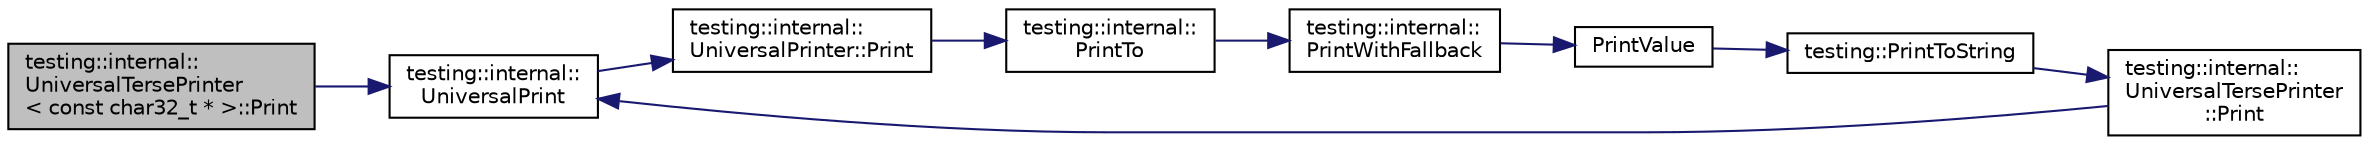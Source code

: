 digraph "testing::internal::UniversalTersePrinter&lt; const char32_t * &gt;::Print"
{
 // LATEX_PDF_SIZE
  bgcolor="transparent";
  edge [fontname="Helvetica",fontsize="10",labelfontname="Helvetica",labelfontsize="10"];
  node [fontname="Helvetica",fontsize="10",shape=record];
  rankdir="LR";
  Node1 [label="testing::internal::\lUniversalTersePrinter\l\< const char32_t * \>::Print",height=0.2,width=0.4,color="black", fillcolor="grey75", style="filled", fontcolor="black",tooltip=" "];
  Node1 -> Node2 [color="midnightblue",fontsize="10",style="solid",fontname="Helvetica"];
  Node2 [label="testing::internal::\lUniversalPrint",height=0.2,width=0.4,color="black",URL="$namespacetesting_1_1internal.html#a30708fa2bacf11895b03bdb21eb72309",tooltip=" "];
  Node2 -> Node3 [color="midnightblue",fontsize="10",style="solid",fontname="Helvetica"];
  Node3 [label="testing::internal::\lUniversalPrinter::Print",height=0.2,width=0.4,color="black",URL="$classtesting_1_1internal_1_1UniversalPrinter.html#aecec021e1abbaa260b701e24e3fe33eb",tooltip=" "];
  Node3 -> Node4 [color="midnightblue",fontsize="10",style="solid",fontname="Helvetica"];
  Node4 [label="testing::internal::\lPrintTo",height=0.2,width=0.4,color="black",URL="$namespacetesting_1_1internal.html#adb3c27150dbe661db0e0c4be27533460",tooltip=" "];
  Node4 -> Node5 [color="midnightblue",fontsize="10",style="solid",fontname="Helvetica"];
  Node5 [label="testing::internal::\lPrintWithFallback",height=0.2,width=0.4,color="black",URL="$namespacetesting_1_1internal.html#a5e9f744566e02ba3f811cd51d3b8c4fb",tooltip=" "];
  Node5 -> Node6 [color="midnightblue",fontsize="10",style="solid",fontname="Helvetica"];
  Node6 [label="PrintValue",height=0.2,width=0.4,color="black",URL="$googletest-param-test-test_8cc.html#a4f874f103b3979e50bc676c7f6414dfc",tooltip=" "];
  Node6 -> Node7 [color="midnightblue",fontsize="10",style="solid",fontname="Helvetica"];
  Node7 [label="testing::PrintToString",height=0.2,width=0.4,color="black",URL="$namespacetesting.html#aa5717bb1144edd1d262d310ba70c82ed",tooltip=" "];
  Node7 -> Node8 [color="midnightblue",fontsize="10",style="solid",fontname="Helvetica"];
  Node8 [label="testing::internal::\lUniversalTersePrinter\l::Print",height=0.2,width=0.4,color="black",URL="$classtesting_1_1internal_1_1UniversalTersePrinter.html#a042249cdb42fdb77588c9ad54ea7ed54",tooltip=" "];
  Node8 -> Node2 [color="midnightblue",fontsize="10",style="solid",fontname="Helvetica"];
}
